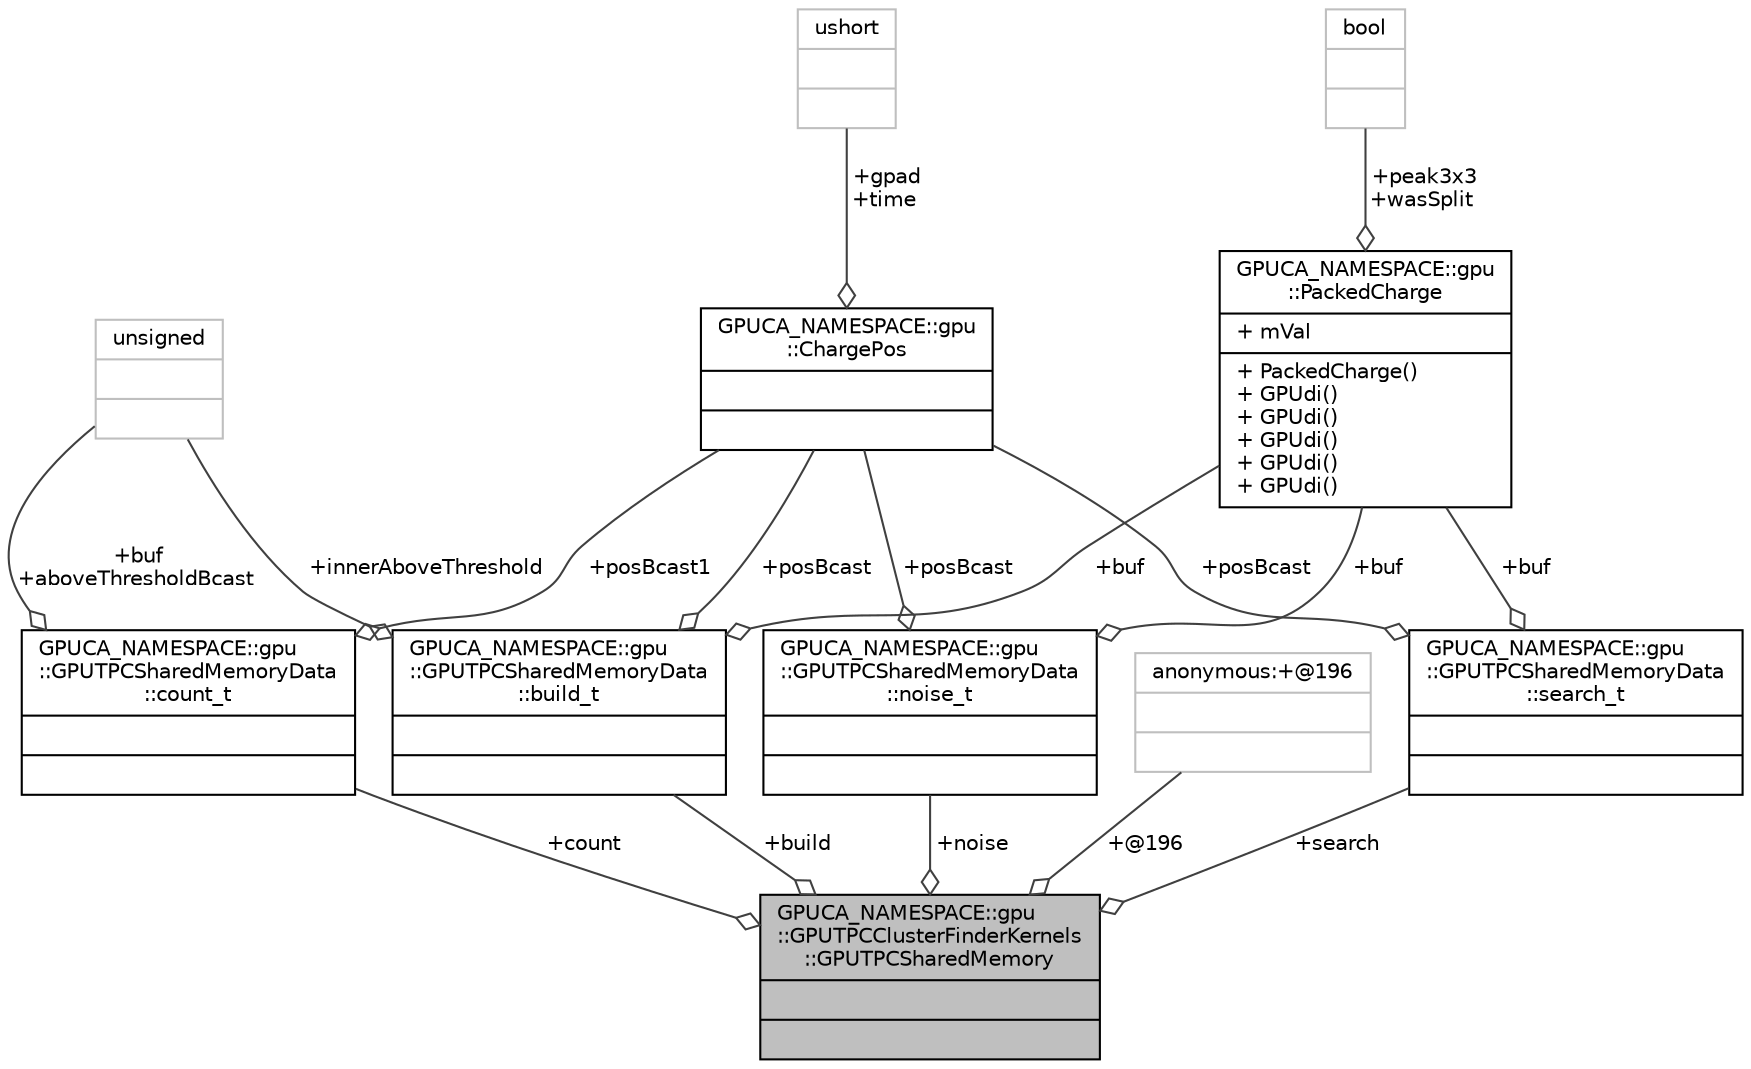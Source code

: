 digraph "GPUCA_NAMESPACE::gpu::GPUTPCClusterFinderKernels::GPUTPCSharedMemory"
{
 // INTERACTIVE_SVG=YES
  bgcolor="transparent";
  edge [fontname="Helvetica",fontsize="10",labelfontname="Helvetica",labelfontsize="10"];
  node [fontname="Helvetica",fontsize="10",shape=record];
  Node1 [label="{GPUCA_NAMESPACE::gpu\l::GPUTPCClusterFinderKernels\l::GPUTPCSharedMemory\n||}",height=0.2,width=0.4,color="black", fillcolor="grey75", style="filled", fontcolor="black"];
  Node2 -> Node1 [color="grey25",fontsize="10",style="solid",label=" +count" ,arrowhead="odiamond",fontname="Helvetica"];
  Node2 [label="{GPUCA_NAMESPACE::gpu\l::GPUTPCSharedMemoryData\l::count_t\n||}",height=0.2,width=0.4,color="black",URL="$dc/d7b/structGPUCA__NAMESPACE_1_1gpu_1_1GPUTPCSharedMemoryData_1_1count__t.html"];
  Node3 -> Node2 [color="grey25",fontsize="10",style="solid",label=" +posBcast1" ,arrowhead="odiamond",fontname="Helvetica"];
  Node3 [label="{GPUCA_NAMESPACE::gpu\l::ChargePos\n||}",height=0.2,width=0.4,color="black",URL="$dd/d68/structGPUCA__NAMESPACE_1_1gpu_1_1ChargePos.html"];
  Node4 -> Node3 [color="grey25",fontsize="10",style="solid",label=" +gpad\n+time" ,arrowhead="odiamond",fontname="Helvetica"];
  Node4 [label="{ushort\n||}",height=0.2,width=0.4,color="grey75"];
  Node5 -> Node2 [color="grey25",fontsize="10",style="solid",label=" +buf\n+aboveThresholdBcast" ,arrowhead="odiamond",fontname="Helvetica"];
  Node5 [label="{unsigned\n||}",height=0.2,width=0.4,color="grey75"];
  Node6 -> Node1 [color="grey25",fontsize="10",style="solid",label=" +build" ,arrowhead="odiamond",fontname="Helvetica"];
  Node6 [label="{GPUCA_NAMESPACE::gpu\l::GPUTPCSharedMemoryData\l::build_t\n||}",height=0.2,width=0.4,color="black",URL="$dc/d3c/structGPUCA__NAMESPACE_1_1gpu_1_1GPUTPCSharedMemoryData_1_1build__t.html"];
  Node7 -> Node6 [color="grey25",fontsize="10",style="solid",label=" +buf" ,arrowhead="odiamond",fontname="Helvetica"];
  Node7 [label="{GPUCA_NAMESPACE::gpu\l::PackedCharge\n|+ mVal\l|+ PackedCharge()\l+ GPUdi()\l+ GPUdi()\l+ GPUdi()\l+ GPUdi()\l+ GPUdi()\l}",height=0.2,width=0.4,color="black",URL="$da/dca/classGPUCA__NAMESPACE_1_1gpu_1_1PackedCharge.html"];
  Node8 -> Node7 [color="grey25",fontsize="10",style="solid",label=" +peak3x3\n+wasSplit" ,arrowhead="odiamond",fontname="Helvetica"];
  Node8 [label="{bool\n||}",height=0.2,width=0.4,color="grey75"];
  Node3 -> Node6 [color="grey25",fontsize="10",style="solid",label=" +posBcast" ,arrowhead="odiamond",fontname="Helvetica"];
  Node5 -> Node6 [color="grey25",fontsize="10",style="solid",label=" +innerAboveThreshold" ,arrowhead="odiamond",fontname="Helvetica"];
  Node9 -> Node1 [color="grey25",fontsize="10",style="solid",label=" +search" ,arrowhead="odiamond",fontname="Helvetica"];
  Node9 [label="{GPUCA_NAMESPACE::gpu\l::GPUTPCSharedMemoryData\l::search_t\n||}",height=0.2,width=0.4,color="black",URL="$d4/dc9/structGPUCA__NAMESPACE_1_1gpu_1_1GPUTPCSharedMemoryData_1_1search__t.html"];
  Node7 -> Node9 [color="grey25",fontsize="10",style="solid",label=" +buf" ,arrowhead="odiamond",fontname="Helvetica"];
  Node3 -> Node9 [color="grey25",fontsize="10",style="solid",label=" +posBcast" ,arrowhead="odiamond",fontname="Helvetica"];
  Node10 -> Node1 [color="grey25",fontsize="10",style="solid",label=" +@196" ,arrowhead="odiamond",fontname="Helvetica"];
  Node10 [label="{anonymous:+@196\n||}",height=0.2,width=0.4,color="grey75"];
  Node11 -> Node1 [color="grey25",fontsize="10",style="solid",label=" +noise" ,arrowhead="odiamond",fontname="Helvetica"];
  Node11 [label="{GPUCA_NAMESPACE::gpu\l::GPUTPCSharedMemoryData\l::noise_t\n||}",height=0.2,width=0.4,color="black",URL="$d1/d92/structGPUCA__NAMESPACE_1_1gpu_1_1GPUTPCSharedMemoryData_1_1noise__t.html"];
  Node7 -> Node11 [color="grey25",fontsize="10",style="solid",label=" +buf" ,arrowhead="odiamond",fontname="Helvetica"];
  Node3 -> Node11 [color="grey25",fontsize="10",style="solid",label=" +posBcast" ,arrowhead="odiamond",fontname="Helvetica"];
}
